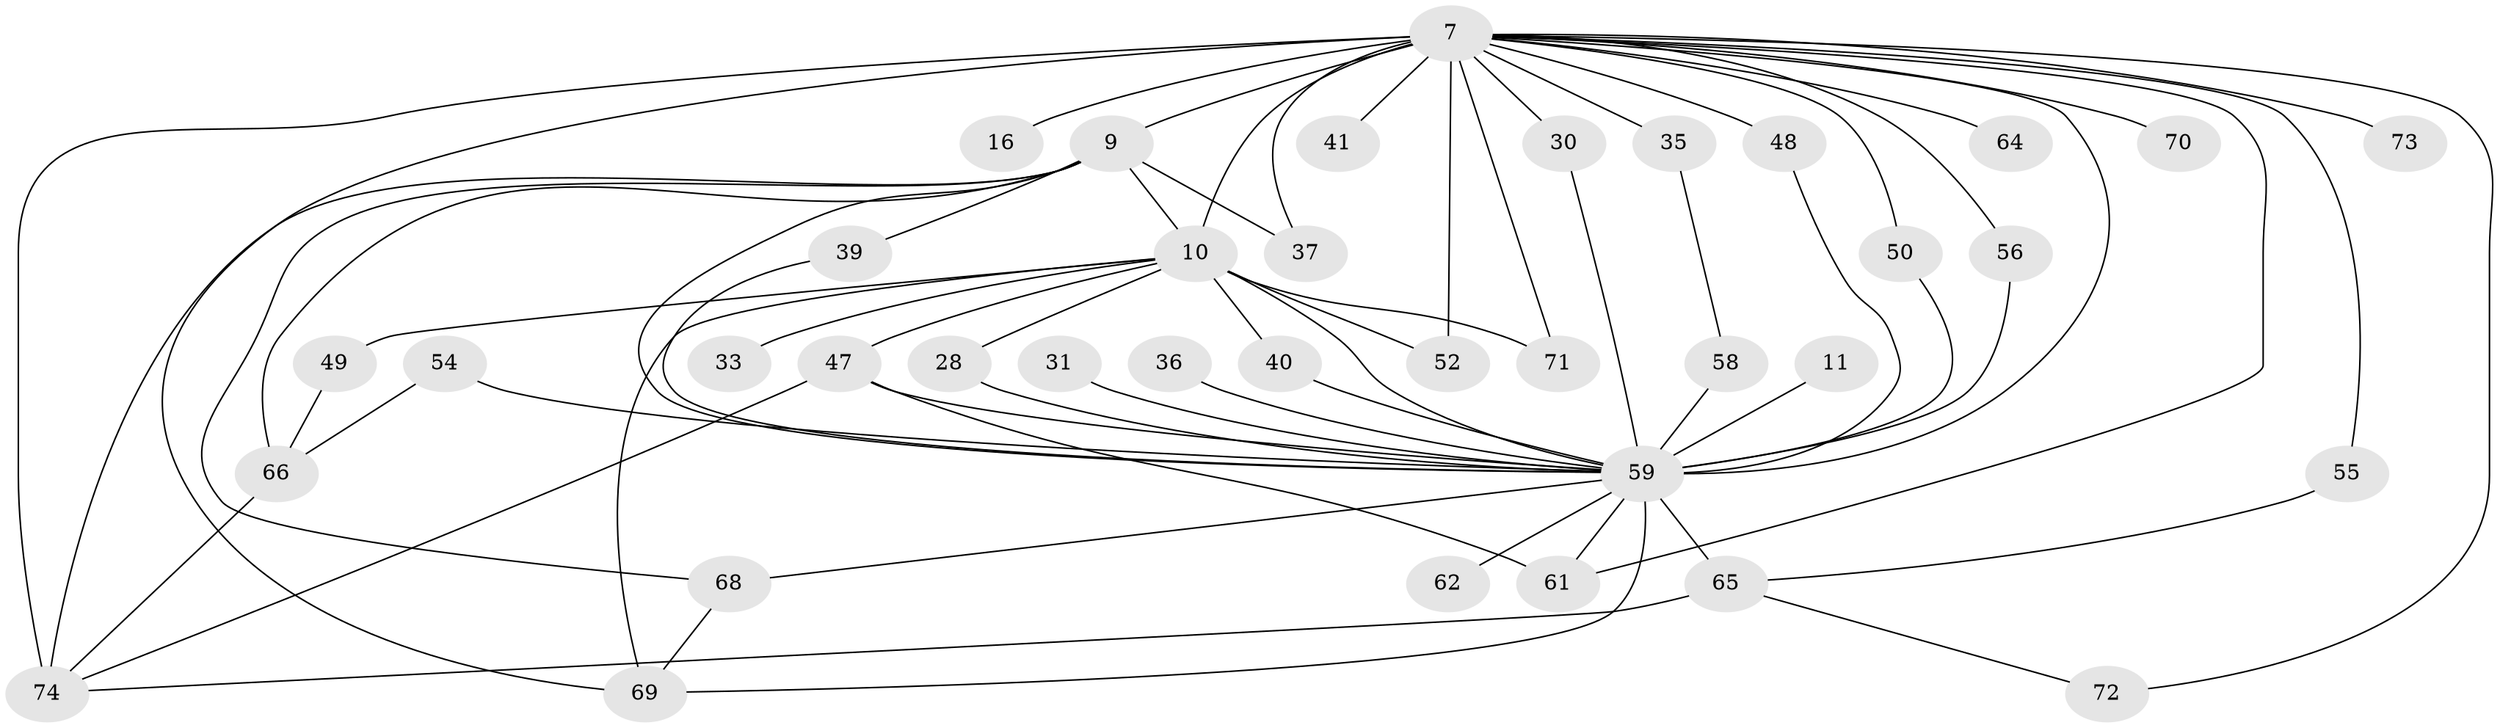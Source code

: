 // original degree distribution, {15: 0.02702702702702703, 23: 0.04054054054054054, 17: 0.02702702702702703, 16: 0.013513513513513514, 14: 0.013513513513513514, 12: 0.013513513513513514, 2: 0.527027027027027, 6: 0.04054054054054054, 3: 0.20270270270270271, 5: 0.02702702702702703, 4: 0.06756756756756757}
// Generated by graph-tools (version 1.1) at 2025/43/03/09/25 04:43:10]
// undirected, 37 vertices, 65 edges
graph export_dot {
graph [start="1"]
  node [color=gray90,style=filled];
  7 [super="+2+5"];
  9 [super="+8"];
  10 [super="+1"];
  11;
  16;
  28;
  30 [super="+19"];
  31;
  33;
  35 [super="+26"];
  36;
  37;
  39;
  40;
  41;
  47 [super="+27+32"];
  48 [super="+42"];
  49;
  50 [super="+25"];
  52;
  54;
  55;
  56;
  58 [super="+45"];
  59 [super="+18+34+6+43"];
  61 [super="+60+38+46"];
  62 [super="+14"];
  64;
  65 [super="+51"];
  66 [super="+12"];
  68 [super="+53"];
  69 [super="+21+63+57"];
  70;
  71;
  72;
  73;
  74 [super="+44+67+23"];
  7 -- 9 [weight=8];
  7 -- 10 [weight=8];
  7 -- 41 [weight=2];
  7 -- 74 [weight=6];
  7 -- 70 [weight=2];
  7 -- 72;
  7 -- 73;
  7 -- 16 [weight=2];
  7 -- 35 [weight=3];
  7 -- 37;
  7 -- 52;
  7 -- 69 [weight=2];
  7 -- 59 [weight=10];
  7 -- 61 [weight=3];
  7 -- 64 [weight=2];
  7 -- 71;
  7 -- 30 [weight=2];
  7 -- 48 [weight=2];
  7 -- 50;
  7 -- 55;
  7 -- 56;
  9 -- 10 [weight=4];
  9 -- 39;
  9 -- 66 [weight=2];
  9 -- 37;
  9 -- 59 [weight=5];
  9 -- 68;
  9 -- 74;
  10 -- 28;
  10 -- 52;
  10 -- 69 [weight=3];
  10 -- 71;
  10 -- 33;
  10 -- 40;
  10 -- 47 [weight=2];
  10 -- 49;
  10 -- 59 [weight=4];
  11 -- 59 [weight=2];
  28 -- 59;
  30 -- 59;
  31 -- 59;
  35 -- 58;
  36 -- 59;
  39 -- 59;
  40 -- 59;
  47 -- 59;
  47 -- 61;
  47 -- 74 [weight=2];
  48 -- 59;
  49 -- 66;
  50 -- 59;
  54 -- 66;
  54 -- 59;
  55 -- 65;
  56 -- 59;
  58 -- 59 [weight=2];
  59 -- 69 [weight=2];
  59 -- 62 [weight=2];
  59 -- 68;
  59 -- 61;
  59 -- 65 [weight=3];
  65 -- 74 [weight=2];
  65 -- 72;
  66 -- 74;
  68 -- 69;
}
